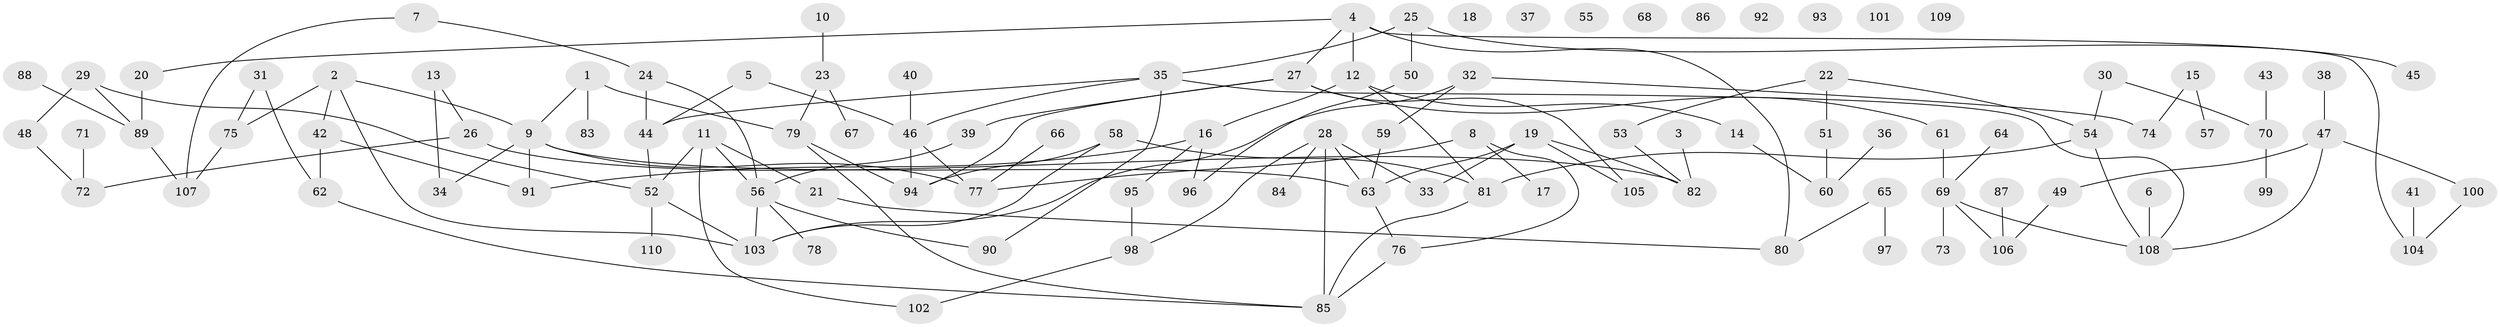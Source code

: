 // Generated by graph-tools (version 1.1) at 2025/13/03/09/25 04:13:07]
// undirected, 110 vertices, 135 edges
graph export_dot {
graph [start="1"]
  node [color=gray90,style=filled];
  1;
  2;
  3;
  4;
  5;
  6;
  7;
  8;
  9;
  10;
  11;
  12;
  13;
  14;
  15;
  16;
  17;
  18;
  19;
  20;
  21;
  22;
  23;
  24;
  25;
  26;
  27;
  28;
  29;
  30;
  31;
  32;
  33;
  34;
  35;
  36;
  37;
  38;
  39;
  40;
  41;
  42;
  43;
  44;
  45;
  46;
  47;
  48;
  49;
  50;
  51;
  52;
  53;
  54;
  55;
  56;
  57;
  58;
  59;
  60;
  61;
  62;
  63;
  64;
  65;
  66;
  67;
  68;
  69;
  70;
  71;
  72;
  73;
  74;
  75;
  76;
  77;
  78;
  79;
  80;
  81;
  82;
  83;
  84;
  85;
  86;
  87;
  88;
  89;
  90;
  91;
  92;
  93;
  94;
  95;
  96;
  97;
  98;
  99;
  100;
  101;
  102;
  103;
  104;
  105;
  106;
  107;
  108;
  109;
  110;
  1 -- 9;
  1 -- 79;
  1 -- 83;
  2 -- 9;
  2 -- 42;
  2 -- 75;
  2 -- 103;
  3 -- 82;
  4 -- 12;
  4 -- 20;
  4 -- 27;
  4 -- 80;
  4 -- 104;
  5 -- 44;
  5 -- 46;
  6 -- 108;
  7 -- 24;
  7 -- 107;
  8 -- 17;
  8 -- 76;
  8 -- 77;
  9 -- 34;
  9 -- 63;
  9 -- 77;
  9 -- 91;
  10 -- 23;
  11 -- 21;
  11 -- 52;
  11 -- 56;
  11 -- 102;
  12 -- 14;
  12 -- 16;
  12 -- 81;
  13 -- 26;
  13 -- 34;
  14 -- 60;
  15 -- 57;
  15 -- 74;
  16 -- 91;
  16 -- 95;
  16 -- 96;
  19 -- 33;
  19 -- 63;
  19 -- 82;
  19 -- 105;
  20 -- 89;
  21 -- 80;
  22 -- 51;
  22 -- 53;
  22 -- 54;
  23 -- 67;
  23 -- 79;
  24 -- 44;
  24 -- 56;
  25 -- 35;
  25 -- 45;
  25 -- 50;
  26 -- 72;
  26 -- 82;
  27 -- 39;
  27 -- 61;
  27 -- 94;
  27 -- 105;
  28 -- 33;
  28 -- 63;
  28 -- 84;
  28 -- 85;
  28 -- 98;
  29 -- 48;
  29 -- 52;
  29 -- 89;
  30 -- 54;
  30 -- 70;
  31 -- 62;
  31 -- 75;
  32 -- 59;
  32 -- 74;
  32 -- 103;
  35 -- 44;
  35 -- 46;
  35 -- 90;
  35 -- 108;
  36 -- 60;
  38 -- 47;
  39 -- 56;
  40 -- 46;
  41 -- 104;
  42 -- 62;
  42 -- 91;
  43 -- 70;
  44 -- 52;
  46 -- 77;
  46 -- 94;
  47 -- 49;
  47 -- 100;
  47 -- 108;
  48 -- 72;
  49 -- 106;
  50 -- 96;
  51 -- 60;
  52 -- 103;
  52 -- 110;
  53 -- 82;
  54 -- 81;
  54 -- 108;
  56 -- 78;
  56 -- 90;
  56 -- 103;
  58 -- 81;
  58 -- 94;
  58 -- 103;
  59 -- 63;
  61 -- 69;
  62 -- 85;
  63 -- 76;
  64 -- 69;
  65 -- 80;
  65 -- 97;
  66 -- 77;
  69 -- 73;
  69 -- 106;
  69 -- 108;
  70 -- 99;
  71 -- 72;
  75 -- 107;
  76 -- 85;
  79 -- 85;
  79 -- 94;
  81 -- 85;
  87 -- 106;
  88 -- 89;
  89 -- 107;
  95 -- 98;
  98 -- 102;
  100 -- 104;
}
